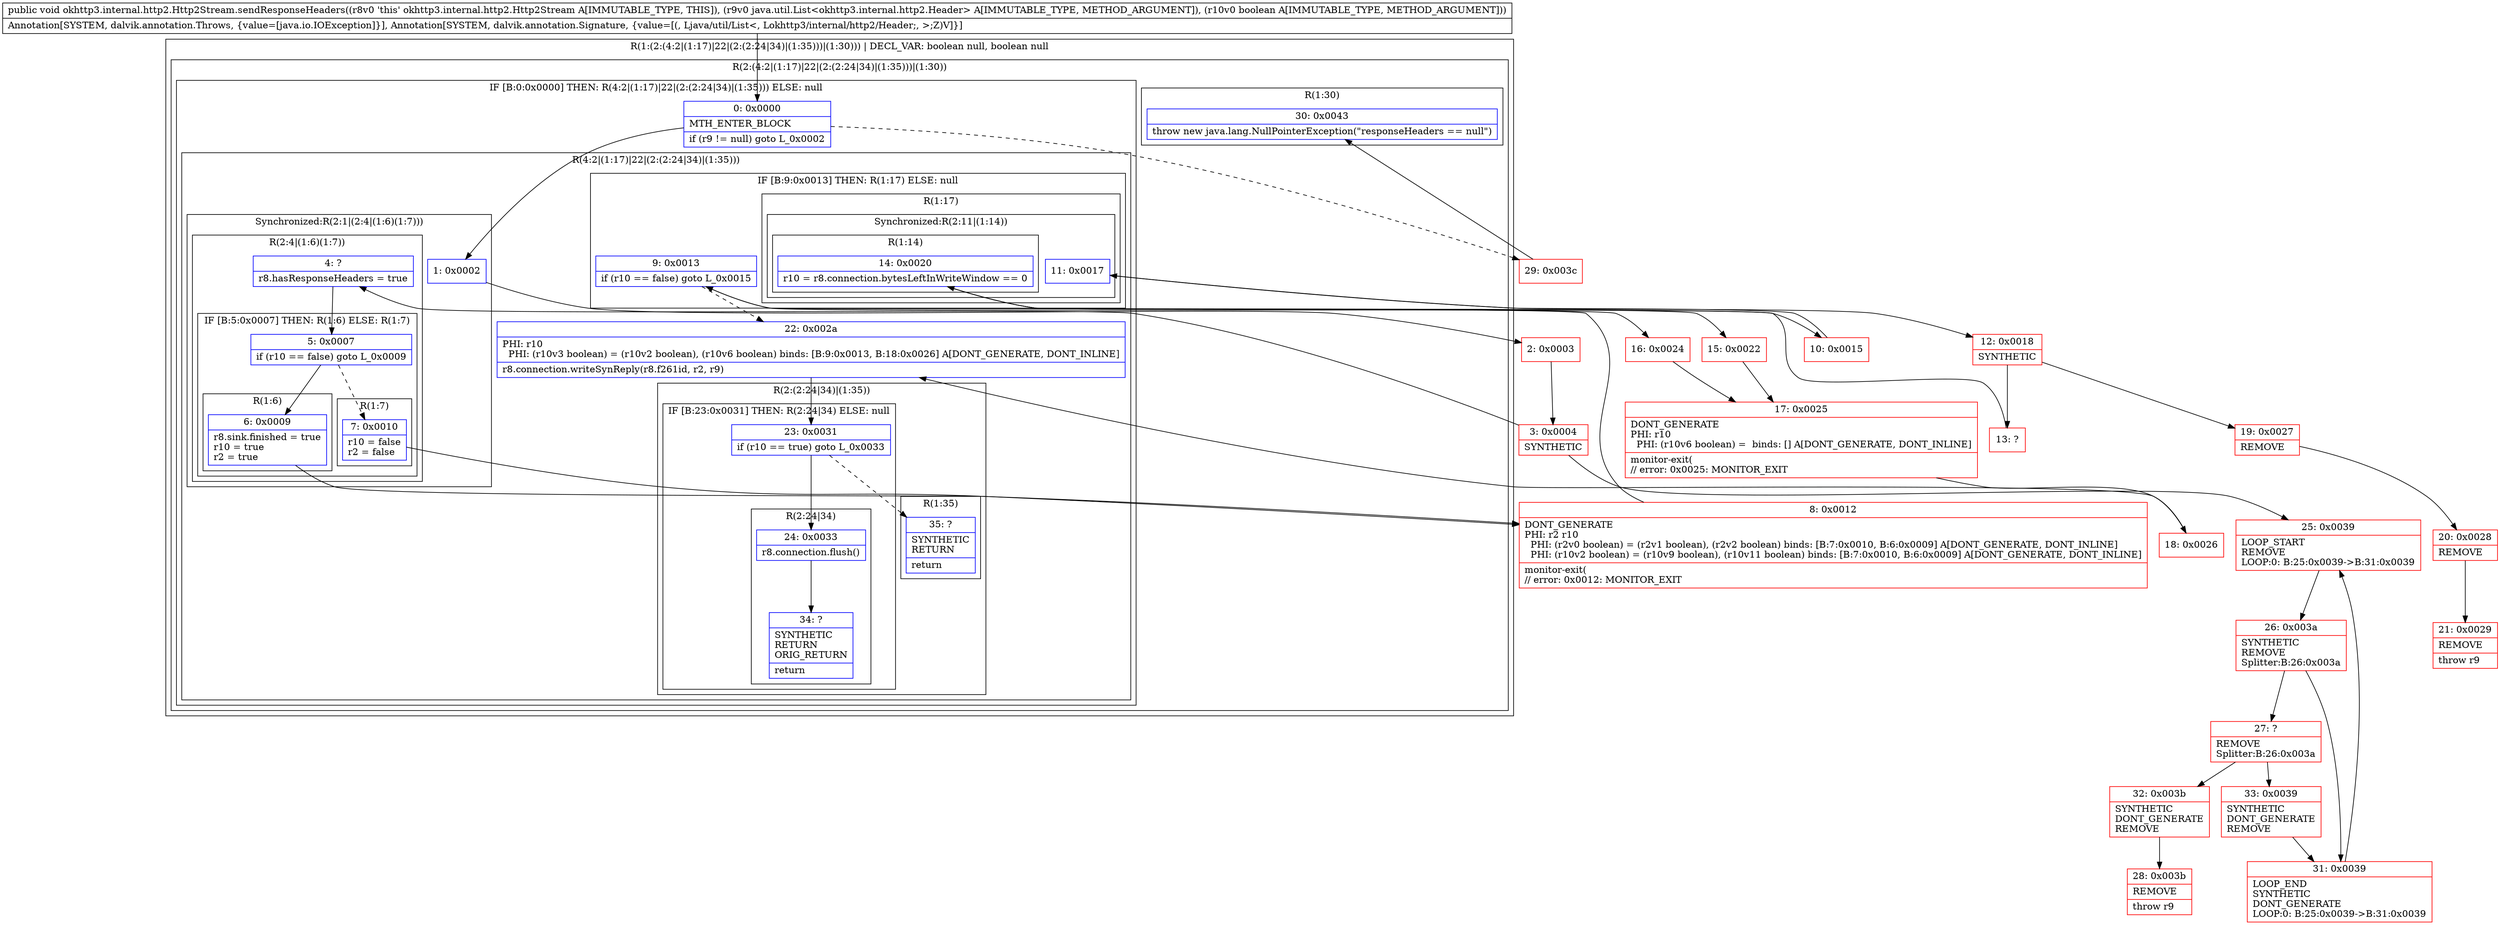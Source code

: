 digraph "CFG forokhttp3.internal.http2.Http2Stream.sendResponseHeaders(Ljava\/util\/List;Z)V" {
subgraph cluster_Region_1799720792 {
label = "R(1:(2:(4:2|(1:17)|22|(2:(2:24|34)|(1:35)))|(1:30))) | DECL_VAR: boolean null, boolean null\l";
node [shape=record,color=blue];
subgraph cluster_Region_1050235308 {
label = "R(2:(4:2|(1:17)|22|(2:(2:24|34)|(1:35)))|(1:30))";
node [shape=record,color=blue];
subgraph cluster_IfRegion_347649982 {
label = "IF [B:0:0x0000] THEN: R(4:2|(1:17)|22|(2:(2:24|34)|(1:35))) ELSE: null";
node [shape=record,color=blue];
Node_0 [shape=record,label="{0\:\ 0x0000|MTH_ENTER_BLOCK\l|if (r9 != null) goto L_0x0002\l}"];
subgraph cluster_Region_272321753 {
label = "R(4:2|(1:17)|22|(2:(2:24|34)|(1:35)))";
node [shape=record,color=blue];
subgraph cluster_SynchronizedRegion_1472409289 {
label = "Synchronized:R(2:1|(2:4|(1:6)(1:7)))";
node [shape=record,color=blue];
Node_1 [shape=record,label="{1\:\ 0x0002}"];
subgraph cluster_Region_597885356 {
label = "R(2:4|(1:6)(1:7))";
node [shape=record,color=blue];
Node_4 [shape=record,label="{4\:\ ?|r8.hasResponseHeaders = true\l}"];
subgraph cluster_IfRegion_1920419617 {
label = "IF [B:5:0x0007] THEN: R(1:6) ELSE: R(1:7)";
node [shape=record,color=blue];
Node_5 [shape=record,label="{5\:\ 0x0007|if (r10 == false) goto L_0x0009\l}"];
subgraph cluster_Region_2115966631 {
label = "R(1:6)";
node [shape=record,color=blue];
Node_6 [shape=record,label="{6\:\ 0x0009|r8.sink.finished = true\lr10 = true\lr2 = true\l}"];
}
subgraph cluster_Region_1421994879 {
label = "R(1:7)";
node [shape=record,color=blue];
Node_7 [shape=record,label="{7\:\ 0x0010|r10 = false\lr2 = false\l}"];
}
}
}
}
subgraph cluster_IfRegion_945848370 {
label = "IF [B:9:0x0013] THEN: R(1:17) ELSE: null";
node [shape=record,color=blue];
Node_9 [shape=record,label="{9\:\ 0x0013|if (r10 == false) goto L_0x0015\l}"];
subgraph cluster_Region_1989887121 {
label = "R(1:17)";
node [shape=record,color=blue];
subgraph cluster_SynchronizedRegion_1292801423 {
label = "Synchronized:R(2:11|(1:14))";
node [shape=record,color=blue];
Node_11 [shape=record,label="{11\:\ 0x0017}"];
subgraph cluster_Region_1925900523 {
label = "R(1:14)";
node [shape=record,color=blue];
Node_14 [shape=record,label="{14\:\ 0x0020|r10 = r8.connection.bytesLeftInWriteWindow == 0\l}"];
}
}
}
}
Node_22 [shape=record,label="{22\:\ 0x002a|PHI: r10 \l  PHI: (r10v3 boolean) = (r10v2 boolean), (r10v6 boolean) binds: [B:9:0x0013, B:18:0x0026] A[DONT_GENERATE, DONT_INLINE]\l|r8.connection.writeSynReply(r8.f261id, r2, r9)\l}"];
subgraph cluster_Region_84446528 {
label = "R(2:(2:24|34)|(1:35))";
node [shape=record,color=blue];
subgraph cluster_IfRegion_970321091 {
label = "IF [B:23:0x0031] THEN: R(2:24|34) ELSE: null";
node [shape=record,color=blue];
Node_23 [shape=record,label="{23\:\ 0x0031|if (r10 == true) goto L_0x0033\l}"];
subgraph cluster_Region_356948132 {
label = "R(2:24|34)";
node [shape=record,color=blue];
Node_24 [shape=record,label="{24\:\ 0x0033|r8.connection.flush()\l}"];
Node_34 [shape=record,label="{34\:\ ?|SYNTHETIC\lRETURN\lORIG_RETURN\l|return\l}"];
}
}
subgraph cluster_Region_744346990 {
label = "R(1:35)";
node [shape=record,color=blue];
Node_35 [shape=record,label="{35\:\ ?|SYNTHETIC\lRETURN\l|return\l}"];
}
}
}
}
subgraph cluster_Region_1845374760 {
label = "R(1:30)";
node [shape=record,color=blue];
Node_30 [shape=record,label="{30\:\ 0x0043|throw new java.lang.NullPointerException(\"responseHeaders == null\")\l}"];
}
}
}
Node_2 [shape=record,color=red,label="{2\:\ 0x0003}"];
Node_3 [shape=record,color=red,label="{3\:\ 0x0004|SYNTHETIC\l}"];
Node_8 [shape=record,color=red,label="{8\:\ 0x0012|DONT_GENERATE\lPHI: r2 r10 \l  PHI: (r2v0 boolean) = (r2v1 boolean), (r2v2 boolean) binds: [B:7:0x0010, B:6:0x0009] A[DONT_GENERATE, DONT_INLINE]\l  PHI: (r10v2 boolean) = (r10v9 boolean), (r10v11 boolean) binds: [B:7:0x0010, B:6:0x0009] A[DONT_GENERATE, DONT_INLINE]\l|monitor\-exit(\l\/\/ error: 0x0012: MONITOR_EXIT  \l}"];
Node_10 [shape=record,color=red,label="{10\:\ 0x0015}"];
Node_12 [shape=record,color=red,label="{12\:\ 0x0018|SYNTHETIC\l}"];
Node_13 [shape=record,color=red,label="{13\:\ ?}"];
Node_15 [shape=record,color=red,label="{15\:\ 0x0022}"];
Node_16 [shape=record,color=red,label="{16\:\ 0x0024}"];
Node_17 [shape=record,color=red,label="{17\:\ 0x0025|DONT_GENERATE\lPHI: r10 \l  PHI: (r10v6 boolean) =  binds: [] A[DONT_GENERATE, DONT_INLINE]\l|monitor\-exit(\l\/\/ error: 0x0025: MONITOR_EXIT  \l}"];
Node_18 [shape=record,color=red,label="{18\:\ 0x0026}"];
Node_19 [shape=record,color=red,label="{19\:\ 0x0027|REMOVE\l}"];
Node_20 [shape=record,color=red,label="{20\:\ 0x0028|REMOVE\l}"];
Node_21 [shape=record,color=red,label="{21\:\ 0x0029|REMOVE\l|throw r9\l}"];
Node_25 [shape=record,color=red,label="{25\:\ 0x0039|LOOP_START\lREMOVE\lLOOP:0: B:25:0x0039\-\>B:31:0x0039\l}"];
Node_26 [shape=record,color=red,label="{26\:\ 0x003a|SYNTHETIC\lREMOVE\lSplitter:B:26:0x003a\l}"];
Node_27 [shape=record,color=red,label="{27\:\ ?|REMOVE\lSplitter:B:26:0x003a\l}"];
Node_28 [shape=record,color=red,label="{28\:\ 0x003b|REMOVE\l|throw r9\l}"];
Node_29 [shape=record,color=red,label="{29\:\ 0x003c}"];
Node_31 [shape=record,color=red,label="{31\:\ 0x0039|LOOP_END\lSYNTHETIC\lDONT_GENERATE\lLOOP:0: B:25:0x0039\-\>B:31:0x0039\l}"];
Node_32 [shape=record,color=red,label="{32\:\ 0x003b|SYNTHETIC\lDONT_GENERATE\lREMOVE\l}"];
Node_33 [shape=record,color=red,label="{33\:\ 0x0039|SYNTHETIC\lDONT_GENERATE\lREMOVE\l}"];
MethodNode[shape=record,label="{public void okhttp3.internal.http2.Http2Stream.sendResponseHeaders((r8v0 'this' okhttp3.internal.http2.Http2Stream A[IMMUTABLE_TYPE, THIS]), (r9v0 java.util.List\<okhttp3.internal.http2.Header\> A[IMMUTABLE_TYPE, METHOD_ARGUMENT]), (r10v0 boolean A[IMMUTABLE_TYPE, METHOD_ARGUMENT]))  | Annotation[SYSTEM, dalvik.annotation.Throws, \{value=[java.io.IOException]\}], Annotation[SYSTEM, dalvik.annotation.Signature, \{value=[(, Ljava\/util\/List\<, Lokhttp3\/internal\/http2\/Header;, \>;Z)V]\}]\l}"];
MethodNode -> Node_0;
Node_0 -> Node_1;
Node_0 -> Node_29[style=dashed];
Node_1 -> Node_2;
Node_4 -> Node_5;
Node_5 -> Node_6;
Node_5 -> Node_7[style=dashed];
Node_6 -> Node_8;
Node_7 -> Node_8;
Node_9 -> Node_10;
Node_9 -> Node_22[style=dashed];
Node_11 -> Node_12;
Node_14 -> Node_15;
Node_14 -> Node_16;
Node_22 -> Node_23;
Node_23 -> Node_24;
Node_23 -> Node_35[style=dashed];
Node_24 -> Node_34;
Node_2 -> Node_3;
Node_3 -> Node_4;
Node_3 -> Node_25;
Node_8 -> Node_9;
Node_10 -> Node_11;
Node_12 -> Node_13;
Node_12 -> Node_19;
Node_13 -> Node_14;
Node_15 -> Node_17;
Node_16 -> Node_17;
Node_17 -> Node_18;
Node_18 -> Node_22;
Node_19 -> Node_20;
Node_20 -> Node_21;
Node_25 -> Node_26;
Node_26 -> Node_27;
Node_26 -> Node_31;
Node_27 -> Node_32;
Node_27 -> Node_33;
Node_29 -> Node_30;
Node_31 -> Node_25;
Node_32 -> Node_28;
Node_33 -> Node_31;
}

